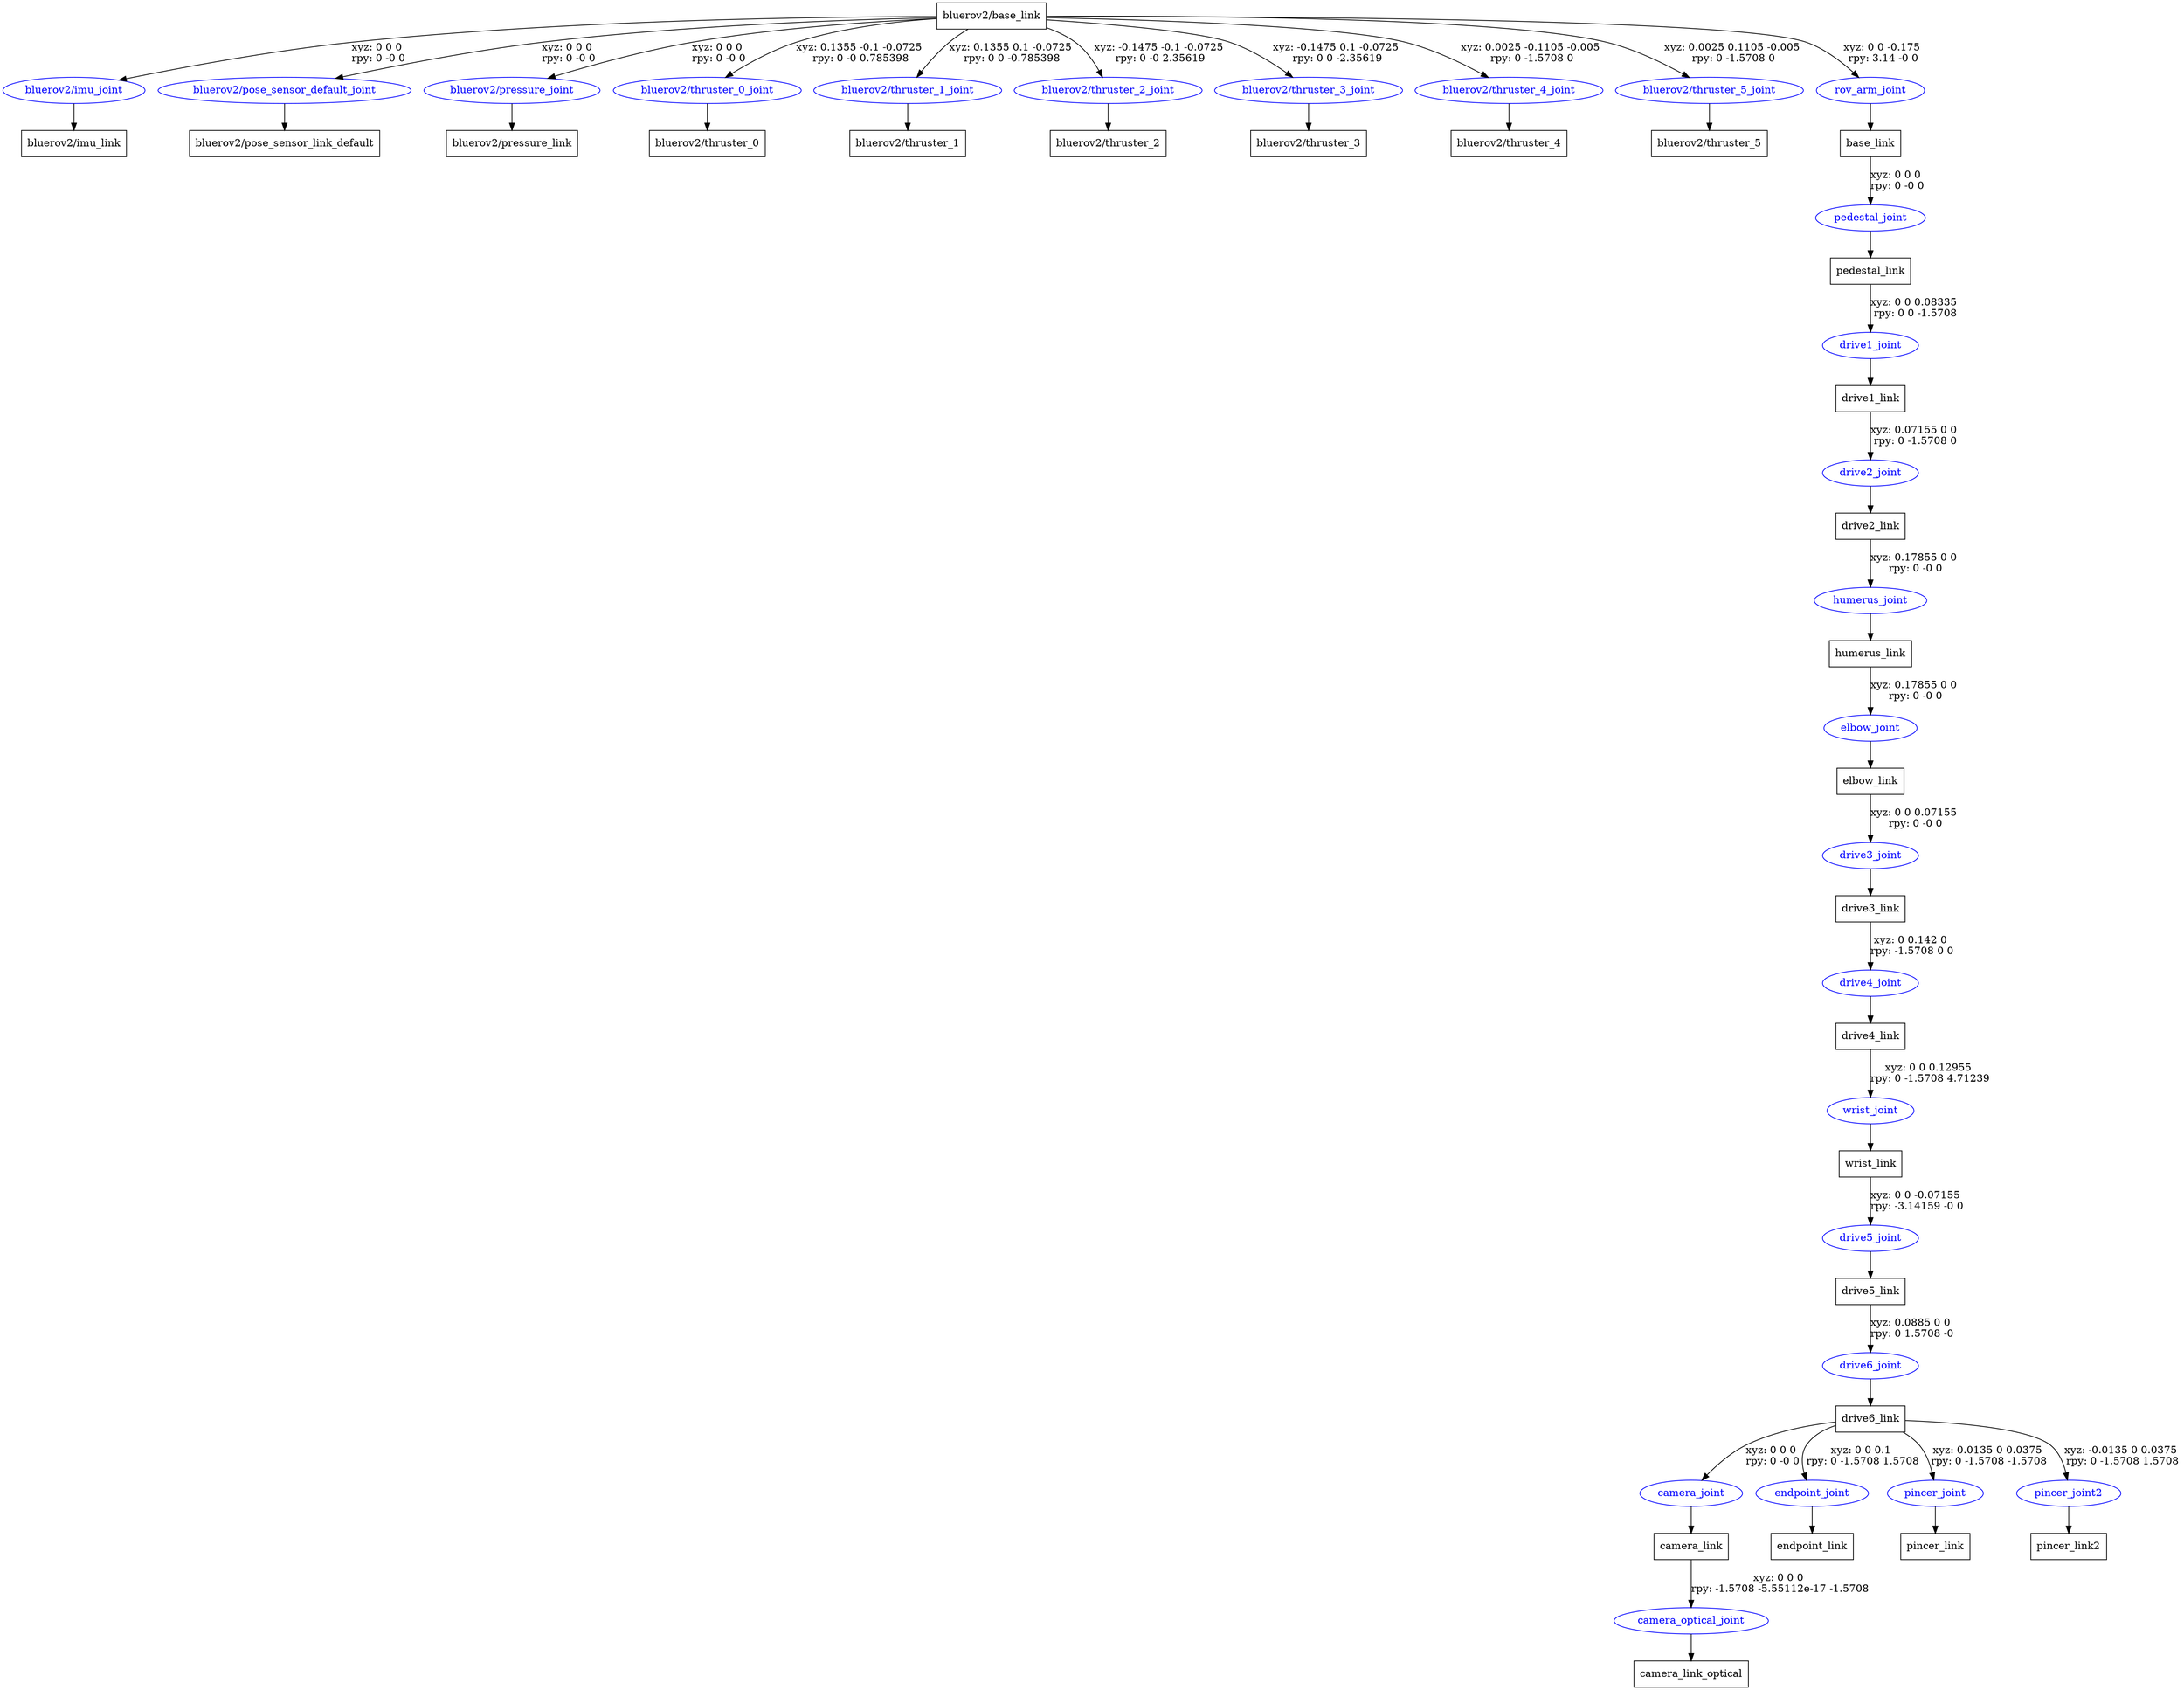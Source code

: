 digraph G {
node [shape=box];
"bluerov2/base_link" [label="bluerov2/base_link"];
"bluerov2/imu_link" [label="bluerov2/imu_link"];
"bluerov2/pose_sensor_link_default" [label="bluerov2/pose_sensor_link_default"];
"bluerov2/pressure_link" [label="bluerov2/pressure_link"];
"bluerov2/thruster_0" [label="bluerov2/thruster_0"];
"bluerov2/thruster_1" [label="bluerov2/thruster_1"];
"bluerov2/thruster_2" [label="bluerov2/thruster_2"];
"bluerov2/thruster_3" [label="bluerov2/thruster_3"];
"bluerov2/thruster_4" [label="bluerov2/thruster_4"];
"bluerov2/thruster_5" [label="bluerov2/thruster_5"];
"base_link" [label="base_link"];
"pedestal_link" [label="pedestal_link"];
"drive1_link" [label="drive1_link"];
"drive2_link" [label="drive2_link"];
"humerus_link" [label="humerus_link"];
"elbow_link" [label="elbow_link"];
"drive3_link" [label="drive3_link"];
"drive4_link" [label="drive4_link"];
"wrist_link" [label="wrist_link"];
"drive5_link" [label="drive5_link"];
"drive6_link" [label="drive6_link"];
"camera_link" [label="camera_link"];
"camera_link_optical" [label="camera_link_optical"];
"endpoint_link" [label="endpoint_link"];
"pincer_link" [label="pincer_link"];
"pincer_link2" [label="pincer_link2"];
node [shape=ellipse, color=blue, fontcolor=blue];
"bluerov2/base_link" -> "bluerov2/imu_joint" [label="xyz: 0 0 0 \nrpy: 0 -0 0"]
"bluerov2/imu_joint" -> "bluerov2/imu_link"
"bluerov2/base_link" -> "bluerov2/pose_sensor_default_joint" [label="xyz: 0 0 0 \nrpy: 0 -0 0"]
"bluerov2/pose_sensor_default_joint" -> "bluerov2/pose_sensor_link_default"
"bluerov2/base_link" -> "bluerov2/pressure_joint" [label="xyz: 0 0 0 \nrpy: 0 -0 0"]
"bluerov2/pressure_joint" -> "bluerov2/pressure_link"
"bluerov2/base_link" -> "bluerov2/thruster_0_joint" [label="xyz: 0.1355 -0.1 -0.0725 \nrpy: 0 -0 0.785398"]
"bluerov2/thruster_0_joint" -> "bluerov2/thruster_0"
"bluerov2/base_link" -> "bluerov2/thruster_1_joint" [label="xyz: 0.1355 0.1 -0.0725 \nrpy: 0 0 -0.785398"]
"bluerov2/thruster_1_joint" -> "bluerov2/thruster_1"
"bluerov2/base_link" -> "bluerov2/thruster_2_joint" [label="xyz: -0.1475 -0.1 -0.0725 \nrpy: 0 -0 2.35619"]
"bluerov2/thruster_2_joint" -> "bluerov2/thruster_2"
"bluerov2/base_link" -> "bluerov2/thruster_3_joint" [label="xyz: -0.1475 0.1 -0.0725 \nrpy: 0 0 -2.35619"]
"bluerov2/thruster_3_joint" -> "bluerov2/thruster_3"
"bluerov2/base_link" -> "bluerov2/thruster_4_joint" [label="xyz: 0.0025 -0.1105 -0.005 \nrpy: 0 -1.5708 0"]
"bluerov2/thruster_4_joint" -> "bluerov2/thruster_4"
"bluerov2/base_link" -> "bluerov2/thruster_5_joint" [label="xyz: 0.0025 0.1105 -0.005 \nrpy: 0 -1.5708 0"]
"bluerov2/thruster_5_joint" -> "bluerov2/thruster_5"
"bluerov2/base_link" -> "rov_arm_joint" [label="xyz: 0 0 -0.175 \nrpy: 3.14 -0 0"]
"rov_arm_joint" -> "base_link"
"base_link" -> "pedestal_joint" [label="xyz: 0 0 0 \nrpy: 0 -0 0"]
"pedestal_joint" -> "pedestal_link"
"pedestal_link" -> "drive1_joint" [label="xyz: 0 0 0.08335 \nrpy: 0 0 -1.5708"]
"drive1_joint" -> "drive1_link"
"drive1_link" -> "drive2_joint" [label="xyz: 0.07155 0 0 \nrpy: 0 -1.5708 0"]
"drive2_joint" -> "drive2_link"
"drive2_link" -> "humerus_joint" [label="xyz: 0.17855 0 0 \nrpy: 0 -0 0"]
"humerus_joint" -> "humerus_link"
"humerus_link" -> "elbow_joint" [label="xyz: 0.17855 0 0 \nrpy: 0 -0 0"]
"elbow_joint" -> "elbow_link"
"elbow_link" -> "drive3_joint" [label="xyz: 0 0 0.07155 \nrpy: 0 -0 0"]
"drive3_joint" -> "drive3_link"
"drive3_link" -> "drive4_joint" [label="xyz: 0 0.142 0 \nrpy: -1.5708 0 0"]
"drive4_joint" -> "drive4_link"
"drive4_link" -> "wrist_joint" [label="xyz: 0 0 0.12955 \nrpy: 0 -1.5708 4.71239"]
"wrist_joint" -> "wrist_link"
"wrist_link" -> "drive5_joint" [label="xyz: 0 0 -0.07155 \nrpy: -3.14159 -0 0"]
"drive5_joint" -> "drive5_link"
"drive5_link" -> "drive6_joint" [label="xyz: 0.0885 0 0 \nrpy: 0 1.5708 -0"]
"drive6_joint" -> "drive6_link"
"drive6_link" -> "camera_joint" [label="xyz: 0 0 0 \nrpy: 0 -0 0"]
"camera_joint" -> "camera_link"
"camera_link" -> "camera_optical_joint" [label="xyz: 0 0 0 \nrpy: -1.5708 -5.55112e-17 -1.5708"]
"camera_optical_joint" -> "camera_link_optical"
"drive6_link" -> "endpoint_joint" [label="xyz: 0 0 0.1 \nrpy: 0 -1.5708 1.5708"]
"endpoint_joint" -> "endpoint_link"
"drive6_link" -> "pincer_joint" [label="xyz: 0.0135 0 0.0375 \nrpy: 0 -1.5708 -1.5708"]
"pincer_joint" -> "pincer_link"
"drive6_link" -> "pincer_joint2" [label="xyz: -0.0135 0 0.0375 \nrpy: 0 -1.5708 1.5708"]
"pincer_joint2" -> "pincer_link2"
}
